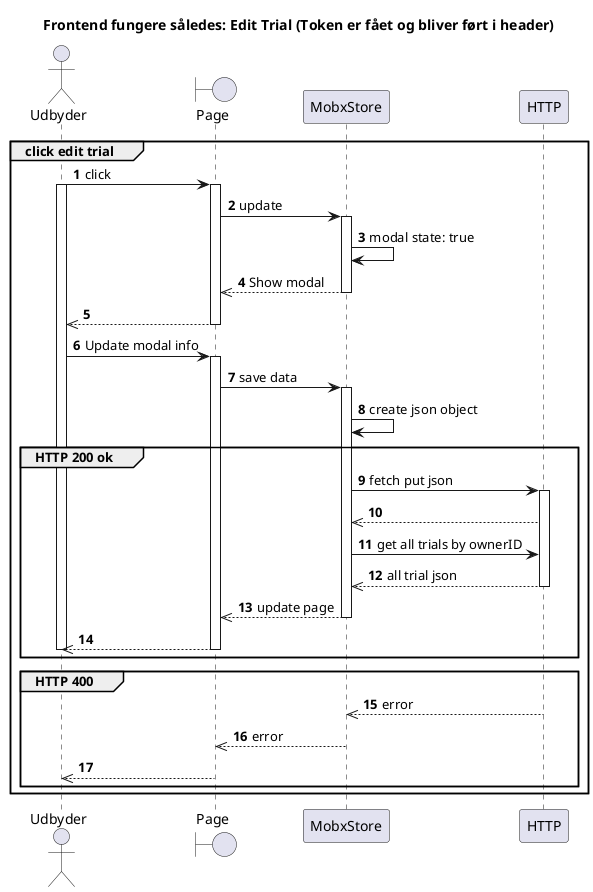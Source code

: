@startuml
'https://plantuml.com/sequence-diagram

title Frontend fungere således: Edit Trial (Token er fået og bliver ført i header)

actor    Udbyder            as udbyd
boundary    Page        as page
participant MobxStore as mobx


participant HTTP as request

autonumber
group click edit trial

udbyd -> page : click
activate udbyd
activate page
page -> mobx : update
activate mobx

mobx -> mobx : modal state: true

mobx -->> page : Show modal
deactivate mobx

page -->> udbyd
deactivate page
udbyd -> page : Update modal info
activate page
page -> mobx : save data
activate mobx
mobx -> mobx : create json object
Group HTTP 200 ok
mobx -> request : fetch put json
activate request
request -->> mobx :
mobx -> request : get all trials by ownerID
request -->> mobx : all trial json
deactivate request
mobx -->> page : update page
deactivate mobx
page -->> udbyd
deactivate page
deactivate udbyd
end
Group HTTP 400

activate request
request -->> mobx: error
deactivate request
mobx -->> page: error
page -->> udbyd
end

end




@enduml